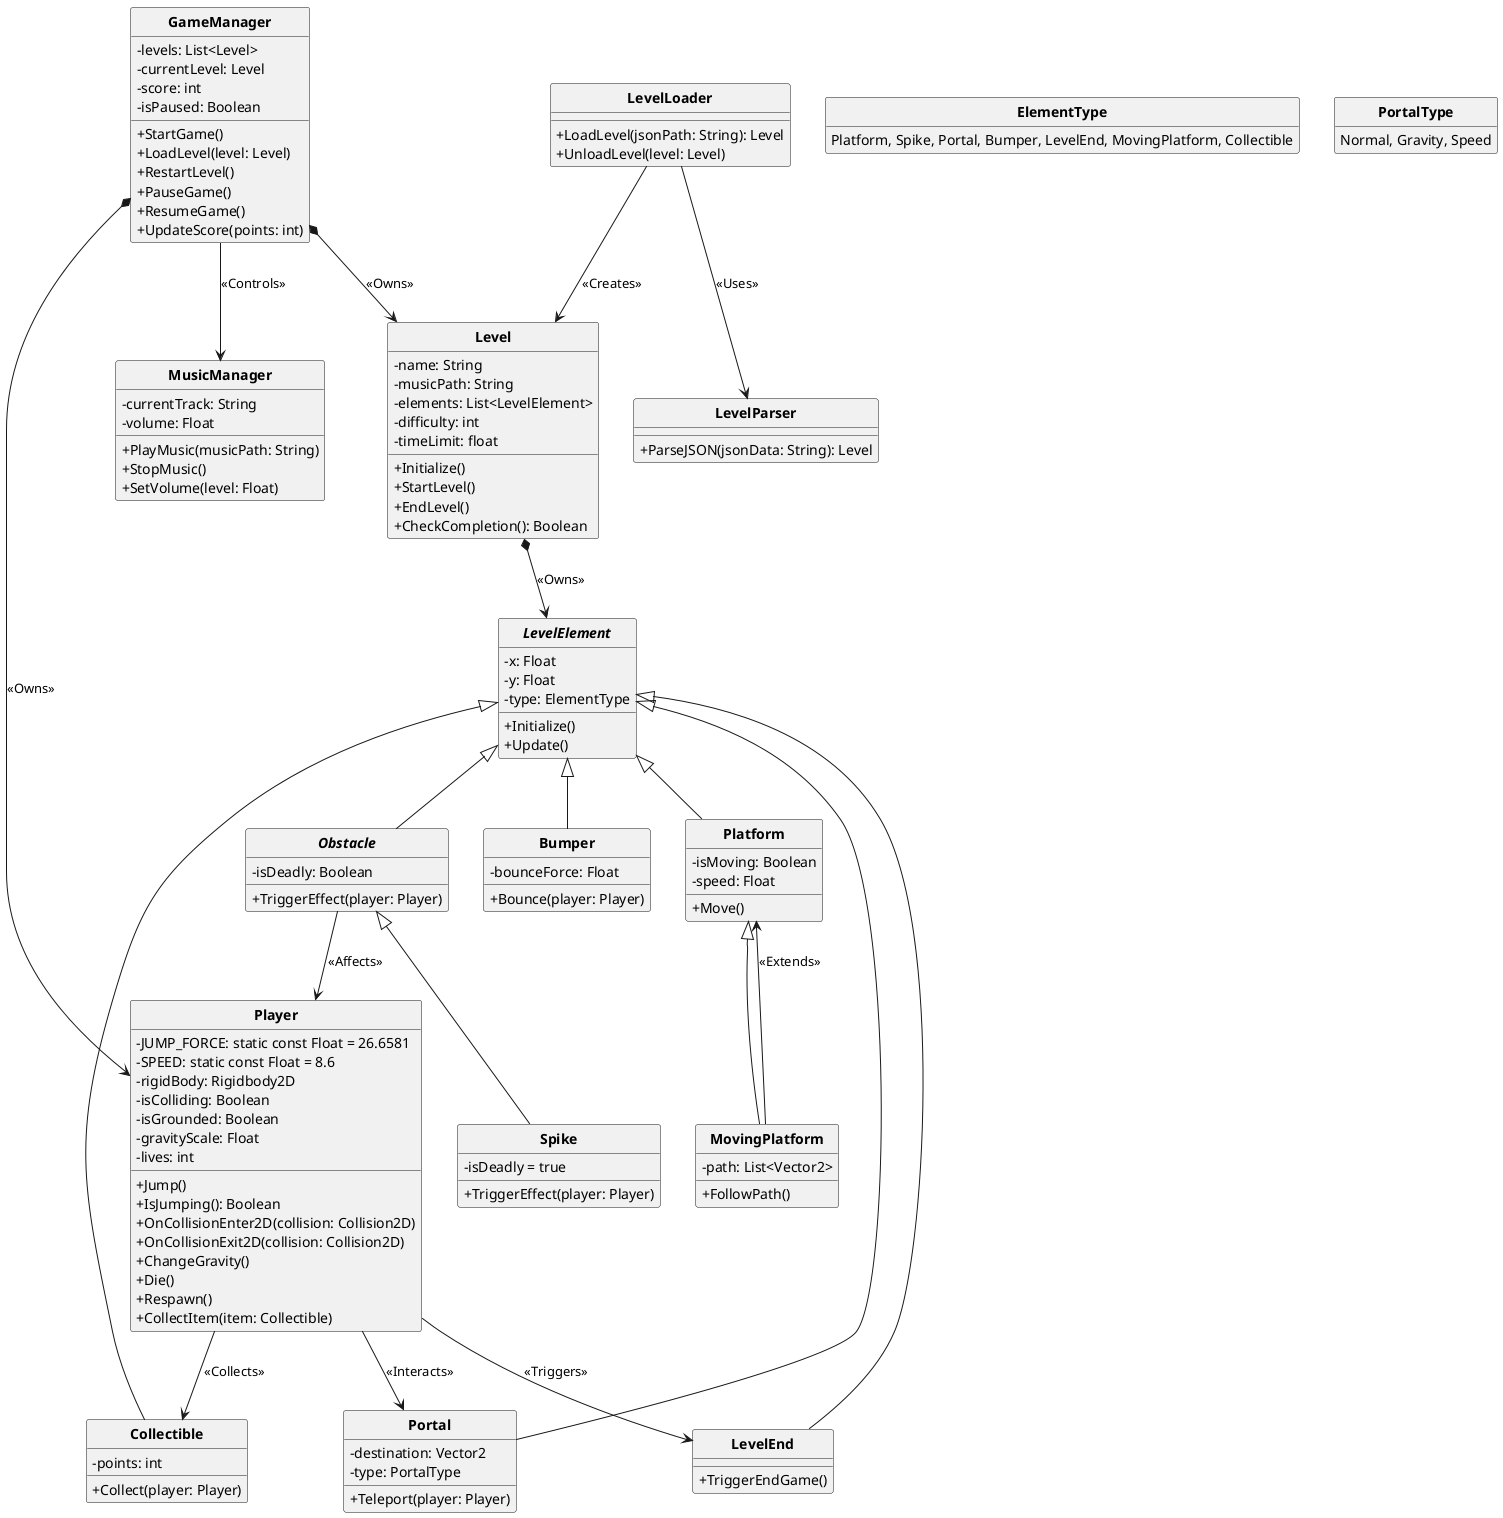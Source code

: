 @startuml GeometryDash

skinparam style strictuml
skinparam classAttributeIconSize 0
skinparam classFontStyle Bold
hide enum methods

class GameManager {
  - levels: List<Level>
  - currentLevel: Level
  - score: int
  - isPaused: Boolean
  + StartGame()
  + LoadLevel(level: Level)
  + RestartLevel()
  + PauseGame()
  + ResumeGame()
  + UpdateScore(points: int)
}

class Level {
  - name: String
  - musicPath: String
  - elements: List<LevelElement>
  - difficulty: int
  - timeLimit: float
  + Initialize()
  + StartLevel()
  + EndLevel()
  + CheckCompletion(): Boolean
}

abstract class LevelElement {
  - x: Float
  - y: Float
  - type: ElementType
  + Initialize()
  + Update()
}

enum ElementType {
  Platform, Spike, Portal, Bumper, LevelEnd, MovingPlatform, Collectible
}

abstract class Obstacle extends LevelElement {
  - isDeadly: Boolean
  + TriggerEffect(player: Player)
}

class Platform extends LevelElement {
  - isMoving: Boolean
  - speed: Float
  + Move()
}

class MovingPlatform extends Platform {
  - path: List<Vector2>
  + FollowPath()
}

class Spike extends Obstacle {
  - isDeadly = true
  + TriggerEffect(player: Player)
}

class Portal extends LevelElement {
  - destination: Vector2
  - type: PortalType
  + Teleport(player: Player)
}

enum PortalType {
  Normal, Gravity, Speed
}

class Bumper extends LevelElement {
  - bounceForce: Float
  + Bounce(player: Player)
}

class LevelEnd extends LevelElement {
  + TriggerEndGame()
}

class Collectible extends LevelElement {
  - points: int
  + Collect(player: Player)
}

class Player {
  - JUMP_FORCE: static const Float = 26.6581
  - SPEED: static const Float = 8.6
  - rigidBody: Rigidbody2D
  - isColliding: Boolean
  - isGrounded: Boolean
  - gravityScale: Float
  - lives: int
  + Jump()
  + IsJumping(): Boolean
  + OnCollisionEnter2D(collision: Collision2D)
  + OnCollisionExit2D(collision: Collision2D)
  + ChangeGravity()
  + Die()
  + Respawn()
  + CollectItem(item: Collectible)
}

class LevelLoader {
  + LoadLevel(jsonPath: String): Level
  + UnloadLevel(level: Level)
}

class LevelParser {
  + ParseJSON(jsonData: String): Level
}

class MusicManager {
  - currentTrack: String
  - volume: Float
  + PlayMusic(musicPath: String)
  + StopMusic()
  + SetVolume(level: Float)
}

GameManager *--> Level : <<Owns>>
Level *--> LevelElement : <<Owns>>
GameManager *--> Player : <<Owns>>
LevelLoader --> Level : <<Creates>>
LevelLoader --> LevelParser : <<Uses>>
GameManager --> MusicManager : <<Controls>>
Player --> LevelEnd : <<Triggers>>
Player --> Portal : <<Interacts>>
Player --> Collectible : <<Collects>>
Obstacle --> Player : <<Affects>>
MovingPlatform --> Platform : <<Extends>>

@enduml

